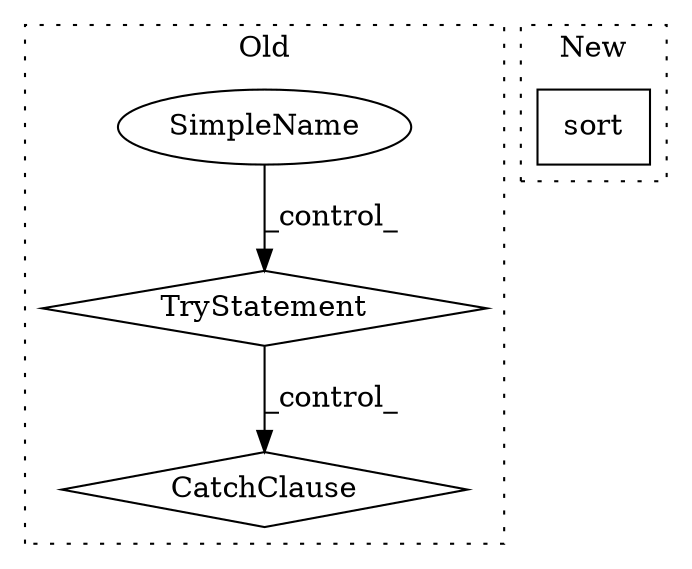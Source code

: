 digraph G {
subgraph cluster0 {
1 [label="TryStatement" a="54" s="15025" l="4" shape="diamond"];
3 [label="CatchClause" a="12" s="15095,15119" l="13,2" shape="diamond"];
4 [label="SimpleName" a="42" s="" l="" shape="ellipse"];
label = "Old";
style="dotted";
}
subgraph cluster1 {
2 [label="sort" a="32" s="16122" l="6" shape="box"];
label = "New";
style="dotted";
}
1 -> 3 [label="_control_"];
4 -> 1 [label="_control_"];
}
